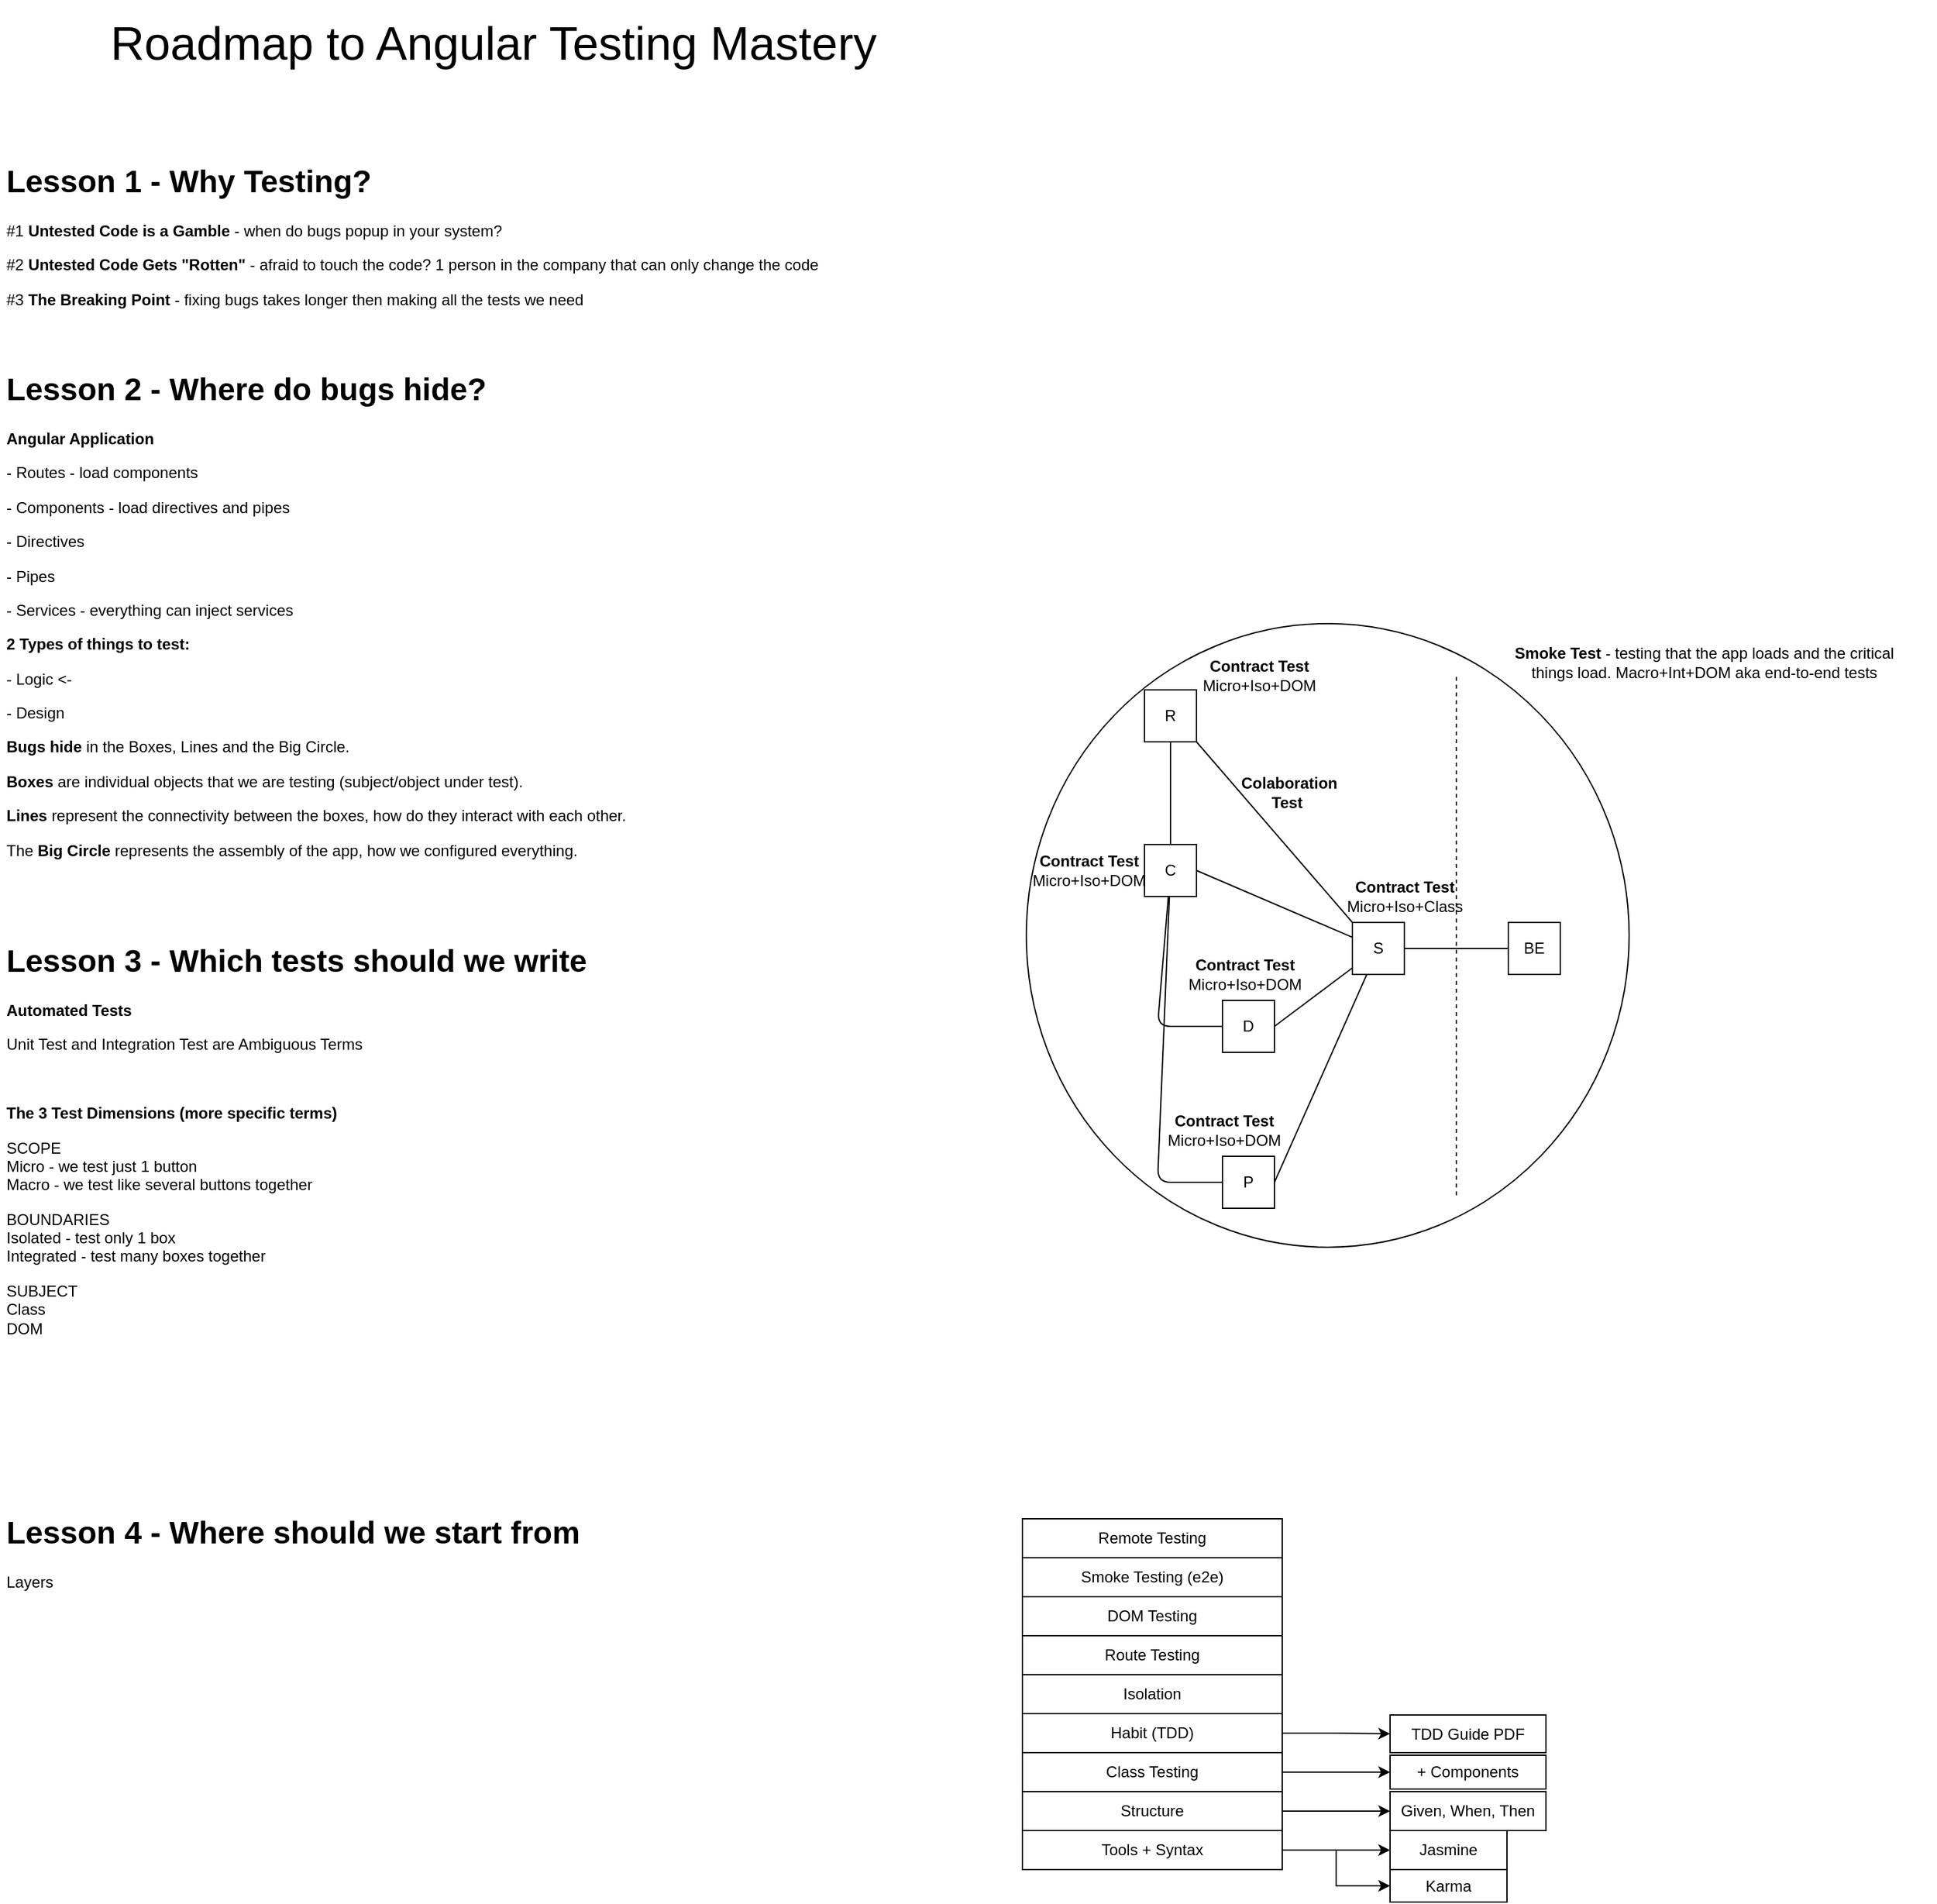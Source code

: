 <mxfile version="13.7.9" type="github">
  <diagram id="vilp62zk9X8BYbx7Whbz" name="Page-1">
    <mxGraphModel dx="599" dy="632" grid="1" gridSize="10" guides="1" tooltips="1" connect="1" arrows="1" fold="1" page="1" pageScale="1" pageWidth="827" pageHeight="1169" math="0" shadow="0">
      <root>
        <mxCell id="0" />
        <mxCell id="1" parent="0" />
        <mxCell id="bsP4YLUhBeUWoqfiTBNK-35" value="&lt;div&gt;&lt;font style=&quot;font-size: 36px&quot;&gt;Roadmap to Angular Testing Mastery&lt;/font&gt;&lt;/div&gt;&lt;div&gt;&lt;br&gt;&lt;/div&gt;" style="text;html=1;strokeColor=none;fillColor=none;align=center;verticalAlign=middle;whiteSpace=wrap;rounded=0;" parent="1" vertex="1">
          <mxGeometry x="40" width="760" height="80" as="geometry" />
        </mxCell>
        <mxCell id="bsP4YLUhBeUWoqfiTBNK-36" value="" style="group" parent="1" vertex="1" connectable="0">
          <mxGeometry x="830" y="470" width="700" height="500" as="geometry" />
        </mxCell>
        <mxCell id="bsP4YLUhBeUWoqfiTBNK-29" value="" style="ellipse;whiteSpace=wrap;html=1;fillColor=none;" parent="bsP4YLUhBeUWoqfiTBNK-36" vertex="1">
          <mxGeometry y="10" width="464" height="480" as="geometry" />
        </mxCell>
        <mxCell id="bsP4YLUhBeUWoqfiTBNK-1" value="R" style="rounded=0;whiteSpace=wrap;html=1;" parent="bsP4YLUhBeUWoqfiTBNK-36" vertex="1">
          <mxGeometry x="91" y="61" width="40" height="40" as="geometry" />
        </mxCell>
        <mxCell id="bsP4YLUhBeUWoqfiTBNK-3" value="C" style="rounded=0;whiteSpace=wrap;html=1;" parent="bsP4YLUhBeUWoqfiTBNK-36" vertex="1">
          <mxGeometry x="91" y="180" width="40" height="40" as="geometry" />
        </mxCell>
        <mxCell id="bsP4YLUhBeUWoqfiTBNK-20" style="edgeStyle=none;orthogonalLoop=1;jettySize=auto;html=1;entryX=0.5;entryY=0;entryDx=0;entryDy=0;endArrow=none;" parent="bsP4YLUhBeUWoqfiTBNK-36" source="bsP4YLUhBeUWoqfiTBNK-1" target="bsP4YLUhBeUWoqfiTBNK-3" edge="1">
          <mxGeometry relative="1" as="geometry" />
        </mxCell>
        <mxCell id="bsP4YLUhBeUWoqfiTBNK-5" value="D" style="rounded=0;whiteSpace=wrap;html=1;" parent="bsP4YLUhBeUWoqfiTBNK-36" vertex="1">
          <mxGeometry x="151" y="300" width="40" height="40" as="geometry" />
        </mxCell>
        <mxCell id="bsP4YLUhBeUWoqfiTBNK-21" style="edgeStyle=none;orthogonalLoop=1;jettySize=auto;html=1;entryX=0;entryY=0.5;entryDx=0;entryDy=0;endArrow=none;" parent="bsP4YLUhBeUWoqfiTBNK-36" source="bsP4YLUhBeUWoqfiTBNK-3" target="bsP4YLUhBeUWoqfiTBNK-5" edge="1">
          <mxGeometry relative="1" as="geometry">
            <Array as="points">
              <mxPoint x="101" y="320" />
            </Array>
          </mxGeometry>
        </mxCell>
        <mxCell id="bsP4YLUhBeUWoqfiTBNK-8" value="P" style="rounded=0;whiteSpace=wrap;html=1;" parent="bsP4YLUhBeUWoqfiTBNK-36" vertex="1">
          <mxGeometry x="151" y="420" width="40" height="40" as="geometry" />
        </mxCell>
        <mxCell id="bsP4YLUhBeUWoqfiTBNK-22" style="edgeStyle=none;orthogonalLoop=1;jettySize=auto;html=1;entryX=0;entryY=0.5;entryDx=0;entryDy=0;endArrow=none;" parent="bsP4YLUhBeUWoqfiTBNK-36" source="bsP4YLUhBeUWoqfiTBNK-3" target="bsP4YLUhBeUWoqfiTBNK-8" edge="1">
          <mxGeometry relative="1" as="geometry">
            <Array as="points">
              <mxPoint x="101" y="440" />
            </Array>
          </mxGeometry>
        </mxCell>
        <mxCell id="bsP4YLUhBeUWoqfiTBNK-19" style="edgeStyle=none;orthogonalLoop=1;jettySize=auto;html=1;entryX=1;entryY=0.5;entryDx=0;entryDy=0;endArrow=none;" parent="bsP4YLUhBeUWoqfiTBNK-36" source="bsP4YLUhBeUWoqfiTBNK-10" target="bsP4YLUhBeUWoqfiTBNK-3" edge="1">
          <mxGeometry relative="1" as="geometry" />
        </mxCell>
        <mxCell id="bsP4YLUhBeUWoqfiTBNK-23" style="edgeStyle=none;orthogonalLoop=1;jettySize=auto;html=1;entryX=1;entryY=0.5;entryDx=0;entryDy=0;endArrow=none;" parent="bsP4YLUhBeUWoqfiTBNK-36" source="bsP4YLUhBeUWoqfiTBNK-10" target="bsP4YLUhBeUWoqfiTBNK-5" edge="1">
          <mxGeometry relative="1" as="geometry" />
        </mxCell>
        <mxCell id="bsP4YLUhBeUWoqfiTBNK-24" style="edgeStyle=none;orthogonalLoop=1;jettySize=auto;html=1;entryX=1;entryY=0.5;entryDx=0;entryDy=0;endArrow=none;" parent="bsP4YLUhBeUWoqfiTBNK-36" source="bsP4YLUhBeUWoqfiTBNK-10" target="bsP4YLUhBeUWoqfiTBNK-8" edge="1">
          <mxGeometry relative="1" as="geometry" />
        </mxCell>
        <mxCell id="bsP4YLUhBeUWoqfiTBNK-10" value="S" style="rounded=0;whiteSpace=wrap;html=1;" parent="bsP4YLUhBeUWoqfiTBNK-36" vertex="1">
          <mxGeometry x="251" y="240" width="40" height="40" as="geometry" />
        </mxCell>
        <mxCell id="bsP4YLUhBeUWoqfiTBNK-18" value="" style="endArrow=none;html=1;exitX=1;exitY=1;exitDx=0;exitDy=0;entryX=0;entryY=0;entryDx=0;entryDy=0;" parent="bsP4YLUhBeUWoqfiTBNK-36" source="bsP4YLUhBeUWoqfiTBNK-1" target="bsP4YLUhBeUWoqfiTBNK-10" edge="1">
          <mxGeometry width="50" height="50" relative="1" as="geometry">
            <mxPoint x="211" y="120" as="sourcePoint" />
            <mxPoint x="261" y="70" as="targetPoint" />
          </mxGeometry>
        </mxCell>
        <mxCell id="bsP4YLUhBeUWoqfiTBNK-26" style="edgeStyle=none;orthogonalLoop=1;jettySize=auto;html=1;entryX=1;entryY=0.5;entryDx=0;entryDy=0;endArrow=none;" parent="bsP4YLUhBeUWoqfiTBNK-36" source="bsP4YLUhBeUWoqfiTBNK-25" target="bsP4YLUhBeUWoqfiTBNK-10" edge="1">
          <mxGeometry relative="1" as="geometry" />
        </mxCell>
        <mxCell id="bsP4YLUhBeUWoqfiTBNK-25" value="BE" style="rounded=0;whiteSpace=wrap;html=1;" parent="bsP4YLUhBeUWoqfiTBNK-36" vertex="1">
          <mxGeometry x="371" y="240" width="40" height="40" as="geometry" />
        </mxCell>
        <mxCell id="bsP4YLUhBeUWoqfiTBNK-27" value="" style="endArrow=none;dashed=1;html=1;" parent="bsP4YLUhBeUWoqfiTBNK-36" edge="1">
          <mxGeometry width="50" height="50" relative="1" as="geometry">
            <mxPoint x="331" y="450" as="sourcePoint" />
            <mxPoint x="331" y="50" as="targetPoint" />
          </mxGeometry>
        </mxCell>
        <mxCell id="bsP4YLUhBeUWoqfiTBNK-30" value="" style="shape=image;html=1;verticalAlign=top;verticalLabelPosition=bottom;labelBackgroundColor=#ffffff;imageAspect=0;aspect=fixed;image=https://cdn0.iconfinder.com/data/icons/google-material-design-3-0/48/ic_bug_report_48px-128.png;fillColor=#FF0000;strokeColor=#FF0000;" parent="bsP4YLUhBeUWoqfiTBNK-36" vertex="1">
          <mxGeometry x="181" y="154" width="20" height="20" as="geometry" />
        </mxCell>
        <mxCell id="bsP4YLUhBeUWoqfiTBNK-31" value="" style="shape=image;html=1;verticalAlign=top;verticalLabelPosition=bottom;labelBackgroundColor=#ffffff;imageAspect=0;aspect=fixed;image=https://cdn0.iconfinder.com/data/icons/google-material-design-3-0/48/ic_bug_report_48px-128.png;fillColor=#FF0000;strokeColor=#FF0000;" parent="bsP4YLUhBeUWoqfiTBNK-36" vertex="1">
          <mxGeometry x="120" y="71" width="20" height="20" as="geometry" />
        </mxCell>
        <mxCell id="bsP4YLUhBeUWoqfiTBNK-32" value="" style="shape=image;html=1;verticalAlign=top;verticalLabelPosition=bottom;labelBackgroundColor=#ffffff;imageAspect=0;aspect=fixed;image=https://cdn0.iconfinder.com/data/icons/google-material-design-3-0/48/ic_bug_report_48px-128.png;fillColor=#FF0000;strokeColor=#FF0000;" parent="bsP4YLUhBeUWoqfiTBNK-36" vertex="1">
          <mxGeometry x="161" width="20" height="20" as="geometry" />
        </mxCell>
        <mxCell id="bsP4YLUhBeUWoqfiTBNK-42" value="&lt;b&gt;Smoke Test&lt;/b&gt;&amp;nbsp;- testing that the app loads and the critical things load. Macro+Int+DOM aka end-to-end tests" style="text;html=1;strokeColor=none;fillColor=none;align=center;verticalAlign=middle;whiteSpace=wrap;rounded=0;" parent="bsP4YLUhBeUWoqfiTBNK-36" vertex="1">
          <mxGeometry x="369" y="30" width="306" height="20" as="geometry" />
        </mxCell>
        <mxCell id="bsP4YLUhBeUWoqfiTBNK-47" value="&lt;b&gt;Contract Test&lt;br&gt;&lt;/b&gt;Micro+Iso+DOM" style="text;html=1;strokeColor=none;fillColor=none;align=center;verticalAlign=middle;whiteSpace=wrap;rounded=0;" parent="bsP4YLUhBeUWoqfiTBNK-36" vertex="1">
          <mxGeometry x="131" y="40" width="97" height="20" as="geometry" />
        </mxCell>
        <mxCell id="bsP4YLUhBeUWoqfiTBNK-48" value="&lt;b&gt;Colaboration Test&lt;/b&gt;&amp;nbsp;" style="text;html=1;strokeColor=none;fillColor=none;align=center;verticalAlign=middle;whiteSpace=wrap;rounded=0;" parent="bsP4YLUhBeUWoqfiTBNK-36" vertex="1">
          <mxGeometry x="154" y="130" width="97" height="20" as="geometry" />
        </mxCell>
        <mxCell id="bsP4YLUhBeUWoqfiTBNK-49" value="&lt;b&gt;Contract Test&lt;br&gt;&lt;/b&gt;Micro+Iso+Class" style="text;html=1;strokeColor=none;fillColor=none;align=center;verticalAlign=middle;whiteSpace=wrap;rounded=0;" parent="bsP4YLUhBeUWoqfiTBNK-36" vertex="1">
          <mxGeometry x="243" y="210" width="97" height="20" as="geometry" />
        </mxCell>
        <mxCell id="bsP4YLUhBeUWoqfiTBNK-50" value="&lt;b&gt;Contract Test&lt;br&gt;&lt;/b&gt;Micro+Iso+DOM" style="text;html=1;strokeColor=none;fillColor=none;align=center;verticalAlign=middle;whiteSpace=wrap;rounded=0;" parent="bsP4YLUhBeUWoqfiTBNK-36" vertex="1">
          <mxGeometry y="190" width="97" height="20" as="geometry" />
        </mxCell>
        <mxCell id="bsP4YLUhBeUWoqfiTBNK-51" value="&lt;b&gt;Contract Test&lt;br&gt;&lt;/b&gt;Micro+Iso+DOM" style="text;html=1;strokeColor=none;fillColor=none;align=center;verticalAlign=middle;whiteSpace=wrap;rounded=0;" parent="bsP4YLUhBeUWoqfiTBNK-36" vertex="1">
          <mxGeometry x="120" y="270" width="97" height="20" as="geometry" />
        </mxCell>
        <mxCell id="bsP4YLUhBeUWoqfiTBNK-52" value="&lt;b&gt;Contract Test&lt;br&gt;&lt;/b&gt;Micro+Iso+DOM" style="text;html=1;strokeColor=none;fillColor=none;align=center;verticalAlign=middle;whiteSpace=wrap;rounded=0;" parent="bsP4YLUhBeUWoqfiTBNK-36" vertex="1">
          <mxGeometry x="104" y="390" width="97" height="20" as="geometry" />
        </mxCell>
        <mxCell id="bsP4YLUhBeUWoqfiTBNK-38" value="&lt;h1&gt;Lesson 3 - Which tests should we write&lt;/h1&gt;&lt;p&gt;&lt;b&gt;Automated Tests&lt;/b&gt;&lt;/p&gt;&lt;p&gt;Unit Test and&amp;nbsp;&lt;span&gt;Integration Test are Ambiguous Terms&lt;/span&gt;&lt;/p&gt;&lt;p&gt;&lt;span&gt;&lt;br&gt;&lt;/span&gt;&lt;/p&gt;&lt;p&gt;&lt;span&gt;&lt;b&gt;The 3 Test Dimensions (more specific terms)&lt;/b&gt;&lt;/span&gt;&lt;/p&gt;&lt;p&gt;SCOPE&lt;br&gt;Micro - we test just 1 button&lt;br&gt;Macro - we test like several buttons together&lt;/p&gt;&lt;p&gt;BOUNDARIES&lt;br&gt;Isolated - test only 1 box&lt;br&gt;Integrated - test many boxes together&lt;/p&gt;&lt;p&gt;SUBJECT&lt;br&gt;Class&lt;br&gt;DOM&lt;/p&gt;" style="text;html=1;strokeColor=none;fillColor=none;spacing=5;spacingTop=-20;whiteSpace=wrap;overflow=hidden;rounded=0;" parent="1" vertex="1">
          <mxGeometry x="40" y="720" width="720" height="400" as="geometry" />
        </mxCell>
        <mxCell id="bsP4YLUhBeUWoqfiTBNK-39" value="&lt;h1&gt;Lesson 4 -&amp;nbsp;Where should we start from&lt;/h1&gt;&lt;p&gt;Layers&lt;/p&gt;" style="text;html=1;strokeColor=none;fillColor=none;spacing=5;spacingTop=-20;whiteSpace=wrap;overflow=hidden;rounded=0;" parent="1" vertex="1">
          <mxGeometry x="40" y="1160" width="720" height="120" as="geometry" />
        </mxCell>
        <mxCell id="bsP4YLUhBeUWoqfiTBNK-40" value="&lt;h1&gt;Lesson 2 - Where do bugs hide?&lt;/h1&gt;&lt;p&gt;&lt;b&gt;Angular Application&lt;/b&gt;&lt;/p&gt;&lt;p&gt;- Routes - load components&lt;/p&gt;&lt;p&gt;- Components - load directives and pipes&lt;/p&gt;&lt;p&gt;- Directives&lt;/p&gt;&lt;p&gt;- Pipes&lt;/p&gt;&lt;p&gt;- Services - everything can inject services&lt;/p&gt;&lt;p&gt;&lt;span&gt;&lt;b&gt;2 Types of things to test:&lt;/b&gt;&lt;/span&gt;&lt;br&gt;&lt;/p&gt;&lt;p&gt;- Logic &amp;lt;-&lt;/p&gt;&lt;p&gt;- Design&lt;/p&gt;&lt;p&gt;&lt;b&gt;Bugs hide&lt;/b&gt;&amp;nbsp;in the Boxes, Lines and the Big Circle.&lt;br&gt;&lt;/p&gt;&lt;p&gt;&lt;b&gt;Boxes&lt;/b&gt; are individual objects that we are testing (subject/object under test).&lt;br&gt;&lt;/p&gt;&lt;p&gt;&lt;b&gt;Lines &lt;/b&gt;represent the connectivity between the boxes, how do they interact with each other.&lt;/p&gt;&lt;p&gt;The &lt;b&gt;Big Circle &lt;/b&gt;represents the assembly of the app, how we configured everything.&lt;/p&gt;" style="text;html=1;strokeColor=none;fillColor=none;spacing=5;spacingTop=-20;whiteSpace=wrap;overflow=hidden;rounded=0;" parent="1" vertex="1">
          <mxGeometry x="40" y="280" width="720" height="400" as="geometry" />
        </mxCell>
        <mxCell id="bsP4YLUhBeUWoqfiTBNK-41" value="&lt;h1&gt;Lesson 1 -&amp;nbsp;Why Testing?&lt;/h1&gt;&lt;p&gt;#1 &lt;b&gt;Untested Code is a Gamble&lt;/b&gt; - when do bugs popup in your system?&lt;/p&gt;&lt;p&gt;#2 &lt;b&gt;Untested Code Gets &quot;Rotten&quot;&lt;/b&gt; - afraid to touch the code? 1 person in the company that can only change the code&lt;/p&gt;&lt;p&gt;#3 &lt;b&gt;The Breaking Point&lt;/b&gt; - fixing bugs takes longer then making all the tests we need&lt;/p&gt;" style="text;html=1;strokeColor=none;fillColor=none;spacing=5;spacingTop=-20;whiteSpace=wrap;overflow=hidden;rounded=0;" parent="1" vertex="1">
          <mxGeometry x="40" y="120" width="720" height="120" as="geometry" />
        </mxCell>
        <mxCell id="dxAt-XKARZ6KwKlC3QCI-13" value="Smoke Testing (e2e)" style="rounded=0;whiteSpace=wrap;html=1;" vertex="1" parent="1">
          <mxGeometry x="827" y="1199" width="200" height="30" as="geometry" />
        </mxCell>
        <mxCell id="dxAt-XKARZ6KwKlC3QCI-14" value="Remote Testing" style="rounded=0;whiteSpace=wrap;html=1;" vertex="1" parent="1">
          <mxGeometry x="827" y="1169" width="200" height="30" as="geometry" />
        </mxCell>
        <mxCell id="dxAt-XKARZ6KwKlC3QCI-19" value="" style="edgeStyle=orthogonalEdgeStyle;rounded=0;orthogonalLoop=1;jettySize=auto;html=1;" edge="1" parent="1" source="dxAt-XKARZ6KwKlC3QCI-1" target="dxAt-XKARZ6KwKlC3QCI-18">
          <mxGeometry relative="1" as="geometry" />
        </mxCell>
        <mxCell id="dxAt-XKARZ6KwKlC3QCI-21" value="" style="edgeStyle=orthogonalEdgeStyle;rounded=0;orthogonalLoop=1;jettySize=auto;html=1;entryX=0;entryY=0.5;entryDx=0;entryDy=0;" edge="1" parent="1" source="dxAt-XKARZ6KwKlC3QCI-1" target="dxAt-XKARZ6KwKlC3QCI-20">
          <mxGeometry relative="1" as="geometry" />
        </mxCell>
        <mxCell id="dxAt-XKARZ6KwKlC3QCI-1" value="Tools + Syntax" style="rounded=0;whiteSpace=wrap;html=1;" vertex="1" parent="1">
          <mxGeometry x="827" y="1409" width="200" height="30" as="geometry" />
        </mxCell>
        <mxCell id="dxAt-XKARZ6KwKlC3QCI-25" value="" style="edgeStyle=orthogonalEdgeStyle;rounded=0;orthogonalLoop=1;jettySize=auto;html=1;" edge="1" parent="1" source="dxAt-XKARZ6KwKlC3QCI-4" target="dxAt-XKARZ6KwKlC3QCI-24">
          <mxGeometry relative="1" as="geometry" />
        </mxCell>
        <mxCell id="dxAt-XKARZ6KwKlC3QCI-4" value="Structure" style="rounded=0;whiteSpace=wrap;html=1;" vertex="1" parent="1">
          <mxGeometry x="827" y="1379" width="200" height="30" as="geometry" />
        </mxCell>
        <mxCell id="dxAt-XKARZ6KwKlC3QCI-34" value="" style="edgeStyle=orthogonalEdgeStyle;rounded=0;orthogonalLoop=1;jettySize=auto;html=1;" edge="1" parent="1" source="dxAt-XKARZ6KwKlC3QCI-5" target="dxAt-XKARZ6KwKlC3QCI-33">
          <mxGeometry relative="1" as="geometry" />
        </mxCell>
        <mxCell id="dxAt-XKARZ6KwKlC3QCI-5" value="Class Testing" style="rounded=0;whiteSpace=wrap;html=1;" vertex="1" parent="1">
          <mxGeometry x="827" y="1349" width="200" height="30" as="geometry" />
        </mxCell>
        <mxCell id="dxAt-XKARZ6KwKlC3QCI-32" value="" style="edgeStyle=orthogonalEdgeStyle;rounded=0;orthogonalLoop=1;jettySize=auto;html=1;" edge="1" parent="1" source="dxAt-XKARZ6KwKlC3QCI-6" target="dxAt-XKARZ6KwKlC3QCI-31">
          <mxGeometry relative="1" as="geometry" />
        </mxCell>
        <mxCell id="dxAt-XKARZ6KwKlC3QCI-6" value="Habit (TDD)" style="rounded=0;whiteSpace=wrap;html=1;" vertex="1" parent="1">
          <mxGeometry x="827" y="1319" width="200" height="30" as="geometry" />
        </mxCell>
        <mxCell id="dxAt-XKARZ6KwKlC3QCI-8" value="Isolation" style="rounded=0;whiteSpace=wrap;html=1;" vertex="1" parent="1">
          <mxGeometry x="827" y="1289" width="200" height="30" as="geometry" />
        </mxCell>
        <mxCell id="dxAt-XKARZ6KwKlC3QCI-9" value="Route Testing" style="rounded=0;whiteSpace=wrap;html=1;" vertex="1" parent="1">
          <mxGeometry x="827" y="1259" width="200" height="30" as="geometry" />
        </mxCell>
        <mxCell id="dxAt-XKARZ6KwKlC3QCI-7" value="DOM Testing" style="rounded=0;whiteSpace=wrap;html=1;" vertex="1" parent="1">
          <mxGeometry x="827" y="1229" width="200" height="30" as="geometry" />
        </mxCell>
        <mxCell id="dxAt-XKARZ6KwKlC3QCI-18" value="Jasmine" style="whiteSpace=wrap;html=1;rounded=0;" vertex="1" parent="1">
          <mxGeometry x="1110" y="1409" width="90" height="30" as="geometry" />
        </mxCell>
        <mxCell id="dxAt-XKARZ6KwKlC3QCI-20" value="Karma" style="whiteSpace=wrap;html=1;rounded=0;" vertex="1" parent="1">
          <mxGeometry x="1110" y="1439" width="90" height="25" as="geometry" />
        </mxCell>
        <mxCell id="dxAt-XKARZ6KwKlC3QCI-24" value="Given, When, Then" style="whiteSpace=wrap;html=1;rounded=0;" vertex="1" parent="1">
          <mxGeometry x="1110" y="1379" width="120" height="30" as="geometry" />
        </mxCell>
        <mxCell id="dxAt-XKARZ6KwKlC3QCI-31" value="TDD Guide PDF" style="whiteSpace=wrap;html=1;rounded=0;" vertex="1" parent="1">
          <mxGeometry x="1110" y="1320" width="120" height="29" as="geometry" />
        </mxCell>
        <mxCell id="dxAt-XKARZ6KwKlC3QCI-33" value="+ Components" style="whiteSpace=wrap;html=1;rounded=0;" vertex="1" parent="1">
          <mxGeometry x="1110" y="1351" width="120" height="26" as="geometry" />
        </mxCell>
      </root>
    </mxGraphModel>
  </diagram>
</mxfile>
